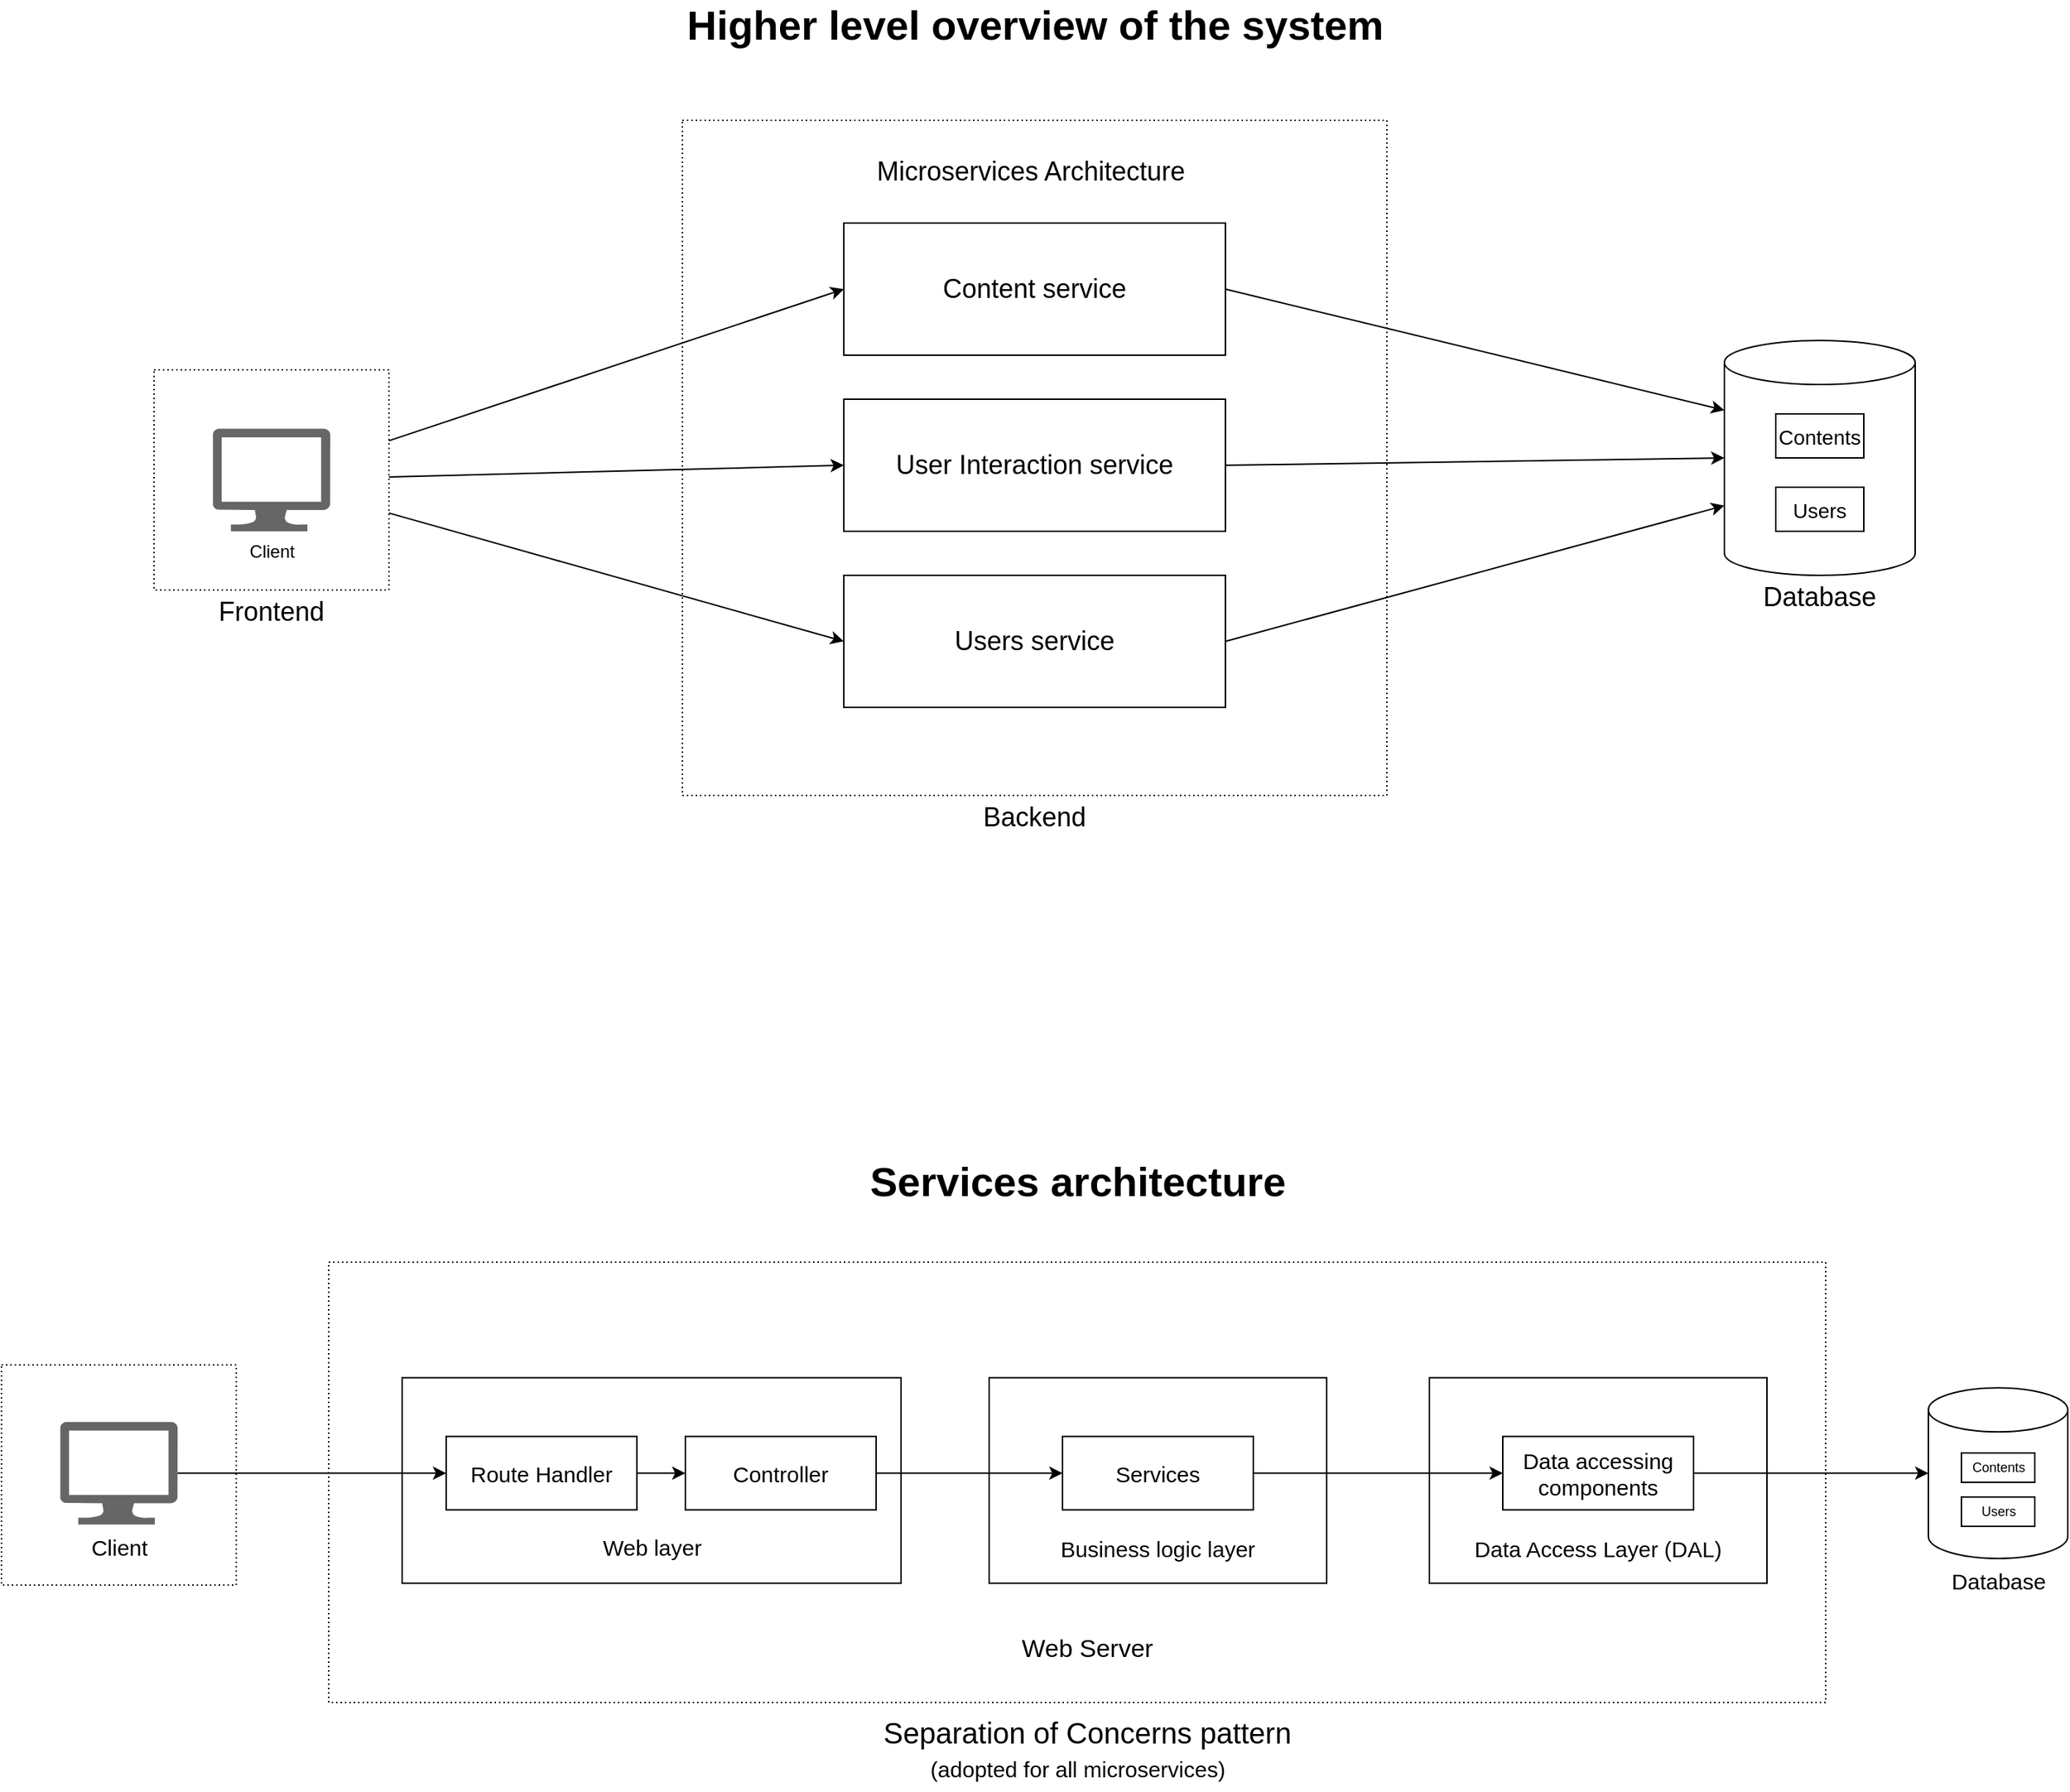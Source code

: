 <mxfile version="16.1.2" type="device"><diagram id="ZLgPkT_Tpb_5mTNqfJ5E" name="Page-1"><mxGraphModel dx="2004" dy="1645" grid="1" gridSize="10" guides="1" tooltips="1" connect="1" arrows="1" fold="1" page="1" pageScale="1" pageWidth="1654" pageHeight="2336" math="0" shadow="0"><root><mxCell id="0"/><mxCell id="1" parent="0"/><mxCell id="79qGrHJDErMFHY6sVtKr-19" value="" style="rounded=0;whiteSpace=wrap;html=1;fontSize=18;dashed=1;dashPattern=1 2;" parent="1" vertex="1"><mxGeometry x="587" y="250" width="480" height="460" as="geometry"/></mxCell><mxCell id="79qGrHJDErMFHY6sVtKr-10" style="edgeStyle=none;rounded=0;orthogonalLoop=1;jettySize=auto;html=1;entryX=0;entryY=0.5;entryDx=0;entryDy=0;" parent="1" source="79qGrHJDErMFHY6sVtKr-8" target="79qGrHJDErMFHY6sVtKr-17" edge="1"><mxGeometry relative="1" as="geometry"><mxPoint x="687" y="495" as="targetPoint"/></mxGeometry></mxCell><mxCell id="79qGrHJDErMFHY6sVtKr-11" style="edgeStyle=none;rounded=0;orthogonalLoop=1;jettySize=auto;html=1;entryX=0;entryY=0.5;entryDx=0;entryDy=0;" parent="1" source="79qGrHJDErMFHY6sVtKr-8" target="79qGrHJDErMFHY6sVtKr-18" edge="1"><mxGeometry relative="1" as="geometry"><mxPoint x="677" y="610" as="targetPoint"/></mxGeometry></mxCell><mxCell id="79qGrHJDErMFHY6sVtKr-8" value="" style="rounded=0;whiteSpace=wrap;html=1;dashed=1;dashPattern=1 2;" parent="1" vertex="1"><mxGeometry x="227" y="420" width="160" height="150" as="geometry"/></mxCell><mxCell id="79qGrHJDErMFHY6sVtKr-9" style="edgeStyle=none;rounded=0;orthogonalLoop=1;jettySize=auto;html=1;entryX=0;entryY=0.5;entryDx=0;entryDy=0;" parent="1" source="79qGrHJDErMFHY6sVtKr-8" target="79qGrHJDErMFHY6sVtKr-16" edge="1"><mxGeometry relative="1" as="geometry"><mxPoint x="677" y="390" as="targetPoint"/></mxGeometry></mxCell><mxCell id="1MrvPiy27Tdy5Amup76G-1" value="Client" style="verticalLabelPosition=bottom;html=1;verticalAlign=top;align=center;strokeColor=none;fillColor=#666666;shape=mxgraph.azure.computer;pointerEvents=1;" parent="1" vertex="1"><mxGeometry x="267" y="460" width="80" height="70" as="geometry"/></mxCell><mxCell id="79qGrHJDErMFHY6sVtKr-15" value="Frontend" style="text;html=1;strokeColor=none;fillColor=none;align=center;verticalAlign=middle;whiteSpace=wrap;rounded=0;dashed=1;dashPattern=1 2;fontSize=18;" parent="1" vertex="1"><mxGeometry x="277" y="570" width="60" height="30" as="geometry"/></mxCell><mxCell id="79qGrHJDErMFHY6sVtKr-23" style="edgeStyle=none;rounded=0;orthogonalLoop=1;jettySize=auto;html=1;entryX=0;entryY=0;entryDx=0;entryDy=47.5;entryPerimeter=0;fontSize=18;exitX=1;exitY=0.5;exitDx=0;exitDy=0;" parent="1" source="79qGrHJDErMFHY6sVtKr-16" target="79qGrHJDErMFHY6sVtKr-22" edge="1"><mxGeometry relative="1" as="geometry"/></mxCell><mxCell id="79qGrHJDErMFHY6sVtKr-16" value="Content service" style="rounded=0;whiteSpace=wrap;html=1;fontSize=18;" parent="1" vertex="1"><mxGeometry x="697" y="320" width="260" height="90" as="geometry"/></mxCell><mxCell id="79qGrHJDErMFHY6sVtKr-24" style="edgeStyle=none;rounded=0;orthogonalLoop=1;jettySize=auto;html=1;fontSize=18;exitX=1;exitY=0.5;exitDx=0;exitDy=0;entryX=0;entryY=0.5;entryDx=0;entryDy=0;entryPerimeter=0;" parent="1" source="79qGrHJDErMFHY6sVtKr-17" target="79qGrHJDErMFHY6sVtKr-22" edge="1"><mxGeometry relative="1" as="geometry"><mxPoint x="1297" y="460" as="targetPoint"/></mxGeometry></mxCell><mxCell id="79qGrHJDErMFHY6sVtKr-17" value="User Interaction service" style="rounded=0;whiteSpace=wrap;html=1;fontSize=18;" parent="1" vertex="1"><mxGeometry x="697" y="440" width="260" height="90" as="geometry"/></mxCell><mxCell id="79qGrHJDErMFHY6sVtKr-25" style="edgeStyle=none;rounded=0;orthogonalLoop=1;jettySize=auto;html=1;fontSize=18;exitX=1;exitY=0.5;exitDx=0;exitDy=0;entryX=0;entryY=0;entryDx=0;entryDy=112.5;entryPerimeter=0;" parent="1" source="79qGrHJDErMFHY6sVtKr-18" target="79qGrHJDErMFHY6sVtKr-22" edge="1"><mxGeometry relative="1" as="geometry"><mxPoint x="1297" y="500" as="targetPoint"/></mxGeometry></mxCell><mxCell id="79qGrHJDErMFHY6sVtKr-18" value="Users service" style="rounded=0;whiteSpace=wrap;html=1;fontSize=18;" parent="1" vertex="1"><mxGeometry x="697" y="560" width="260" height="90" as="geometry"/></mxCell><mxCell id="79qGrHJDErMFHY6sVtKr-20" value="Backend" style="text;html=1;strokeColor=none;fillColor=none;align=center;verticalAlign=middle;whiteSpace=wrap;rounded=0;dashed=1;dashPattern=1 2;fontSize=18;" parent="1" vertex="1"><mxGeometry x="787" y="710" width="80" height="30" as="geometry"/></mxCell><mxCell id="79qGrHJDErMFHY6sVtKr-21" value="Microservices Architecture&amp;nbsp;" style="text;html=1;strokeColor=none;fillColor=none;align=center;verticalAlign=middle;whiteSpace=wrap;rounded=0;dashed=1;dashPattern=1 2;fontSize=18;" parent="1" vertex="1"><mxGeometry x="717" y="270" width="220" height="30" as="geometry"/></mxCell><mxCell id="79qGrHJDErMFHY6sVtKr-22" value="" style="shape=cylinder3;whiteSpace=wrap;html=1;boundedLbl=1;backgroundOutline=1;size=15;fontSize=18;" parent="1" vertex="1"><mxGeometry x="1297" y="400" width="130" height="160" as="geometry"/></mxCell><mxCell id="79qGrHJDErMFHY6sVtKr-32" value="Database" style="text;html=1;strokeColor=none;fillColor=none;align=center;verticalAlign=middle;whiteSpace=wrap;rounded=0;dashed=1;dashPattern=1 2;fontSize=18;" parent="1" vertex="1"><mxGeometry x="1322" y="560" width="80" height="30" as="geometry"/></mxCell><mxCell id="79qGrHJDErMFHY6sVtKr-33" value="&lt;font style=&quot;font-size: 14px&quot;&gt;Contents&lt;/font&gt;" style="rounded=0;whiteSpace=wrap;html=1;fontSize=18;" parent="1" vertex="1"><mxGeometry x="1332" y="450" width="60" height="30" as="geometry"/></mxCell><mxCell id="79qGrHJDErMFHY6sVtKr-35" value="&lt;span style=&quot;font-size: 14px&quot;&gt;Users&lt;/span&gt;" style="rounded=0;whiteSpace=wrap;html=1;fontSize=18;" parent="1" vertex="1"><mxGeometry x="1332" y="500" width="60" height="30" as="geometry"/></mxCell><mxCell id="79qGrHJDErMFHY6sVtKr-36" value="" style="rounded=0;whiteSpace=wrap;html=1;dashed=1;dashPattern=1 2;" parent="1" vertex="1"><mxGeometry x="123" y="1098" width="160" height="150" as="geometry"/></mxCell><mxCell id="79qGrHJDErMFHY6sVtKr-37" value="" style="rounded=0;whiteSpace=wrap;html=1;dashed=1;dashPattern=1 2;" parent="1" vertex="1"><mxGeometry x="346" y="1028" width="1020" height="300" as="geometry"/></mxCell><mxCell id="79qGrHJDErMFHY6sVtKr-38" value="" style="rounded=0;whiteSpace=wrap;html=1;" parent="1" vertex="1"><mxGeometry x="396" y="1106.75" width="340" height="140" as="geometry"/></mxCell><mxCell id="79qGrHJDErMFHY6sVtKr-39" style="edgeStyle=orthogonalEdgeStyle;rounded=0;orthogonalLoop=1;jettySize=auto;html=1;entryX=0;entryY=0.5;entryDx=0;entryDy=0;fontSize=15;" parent="1" source="79qGrHJDErMFHY6sVtKr-40" target="79qGrHJDErMFHY6sVtKr-45" edge="1"><mxGeometry relative="1" as="geometry"/></mxCell><mxCell id="79qGrHJDErMFHY6sVtKr-40" value="&lt;font style=&quot;font-size: 15px&quot;&gt;Client&lt;/font&gt;" style="verticalLabelPosition=bottom;html=1;verticalAlign=top;align=center;strokeColor=none;fillColor=#666666;shape=mxgraph.azure.computer;pointerEvents=1;" parent="1" vertex="1"><mxGeometry x="163" y="1136.75" width="80" height="70" as="geometry"/></mxCell><mxCell id="79qGrHJDErMFHY6sVtKr-41" value="" style="rounded=0;whiteSpace=wrap;html=1;" parent="1" vertex="1"><mxGeometry x="796" y="1106.75" width="230" height="140" as="geometry"/></mxCell><mxCell id="79qGrHJDErMFHY6sVtKr-42" style="edgeStyle=orthogonalEdgeStyle;rounded=0;orthogonalLoop=1;jettySize=auto;html=1;exitX=0.5;exitY=1;exitDx=0;exitDy=0;" parent="1" edge="1"><mxGeometry relative="1" as="geometry"><mxPoint x="886.0" y="1238" as="sourcePoint"/><mxPoint x="886.0" y="1238" as="targetPoint"/></mxGeometry></mxCell><mxCell id="79qGrHJDErMFHY6sVtKr-43" value="" style="shape=cylinder3;whiteSpace=wrap;html=1;boundedLbl=1;backgroundOutline=1;size=15;fontSize=18;" parent="1" vertex="1"><mxGeometry x="1436" y="1113.63" width="95" height="116.25" as="geometry"/></mxCell><mxCell id="79qGrHJDErMFHY6sVtKr-44" value="&lt;font style=&quot;font-size: 15px&quot;&gt;Database&lt;/font&gt;" style="text;html=1;strokeColor=none;fillColor=none;align=center;verticalAlign=middle;whiteSpace=wrap;rounded=0;dashed=1;dashPattern=1 2;fontSize=18;" parent="1" vertex="1"><mxGeometry x="1443.5" y="1229.88" width="80" height="30" as="geometry"/></mxCell><mxCell id="79qGrHJDErMFHY6sVtKr-45" value="&lt;font style=&quot;font-size: 15px&quot;&gt;Route Handler&lt;/font&gt;" style="rounded=0;whiteSpace=wrap;html=1;" parent="1" vertex="1"><mxGeometry x="426" y="1146.75" width="130" height="50" as="geometry"/></mxCell><mxCell id="79qGrHJDErMFHY6sVtKr-46" style="edgeStyle=orthogonalEdgeStyle;rounded=0;orthogonalLoop=1;jettySize=auto;html=1;entryX=0;entryY=0.5;entryDx=0;entryDy=0;fontSize=15;" parent="1" source="79qGrHJDErMFHY6sVtKr-47" target="79qGrHJDErMFHY6sVtKr-51" edge="1"><mxGeometry relative="1" as="geometry"/></mxCell><mxCell id="79qGrHJDErMFHY6sVtKr-47" value="&lt;font style=&quot;font-size: 15px&quot;&gt;Controller&lt;/font&gt;" style="rounded=0;whiteSpace=wrap;html=1;" parent="1" vertex="1"><mxGeometry x="589" y="1146.75" width="130" height="50" as="geometry"/></mxCell><mxCell id="79qGrHJDErMFHY6sVtKr-48" value="Web layer" style="text;html=1;strokeColor=none;fillColor=none;align=center;verticalAlign=middle;whiteSpace=wrap;rounded=0;fontSize=15;" parent="1" vertex="1"><mxGeometry x="524.5" y="1206.75" width="83" height="30" as="geometry"/></mxCell><mxCell id="79qGrHJDErMFHY6sVtKr-49" value="" style="endArrow=classic;html=1;rounded=0;fontSize=15;exitX=1;exitY=0.5;exitDx=0;exitDy=0;entryX=0;entryY=0.5;entryDx=0;entryDy=0;" parent="1" source="79qGrHJDErMFHY6sVtKr-45" target="79qGrHJDErMFHY6sVtKr-47" edge="1"><mxGeometry width="50" height="50" relative="1" as="geometry"><mxPoint x="596" y="1236.75" as="sourcePoint"/><mxPoint x="646" y="1186.75" as="targetPoint"/></mxGeometry></mxCell><mxCell id="79qGrHJDErMFHY6sVtKr-50" value="&lt;font style=&quot;font-size: 15px&quot;&gt;Business logic layer&lt;/font&gt;" style="text;html=1;strokeColor=none;fillColor=none;align=center;verticalAlign=middle;whiteSpace=wrap;rounded=0;fontSize=15;" parent="1" vertex="1"><mxGeometry x="825.25" y="1208" width="171.5" height="30" as="geometry"/></mxCell><mxCell id="79qGrHJDErMFHY6sVtKr-51" value="&lt;font style=&quot;font-size: 15px&quot;&gt;Services&lt;/font&gt;" style="rounded=0;whiteSpace=wrap;html=1;" parent="1" vertex="1"><mxGeometry x="846" y="1146.75" width="130" height="50" as="geometry"/></mxCell><mxCell id="79qGrHJDErMFHY6sVtKr-52" value="" style="rounded=0;whiteSpace=wrap;html=1;" parent="1" vertex="1"><mxGeometry x="1096" y="1106.75" width="230" height="140" as="geometry"/></mxCell><mxCell id="79qGrHJDErMFHY6sVtKr-53" style="edgeStyle=orthogonalEdgeStyle;rounded=0;orthogonalLoop=1;jettySize=auto;html=1;exitX=0.5;exitY=1;exitDx=0;exitDy=0;" parent="1" edge="1"><mxGeometry relative="1" as="geometry"><mxPoint x="1186.0" y="1238" as="sourcePoint"/><mxPoint x="1186.0" y="1238" as="targetPoint"/></mxGeometry></mxCell><mxCell id="79qGrHJDErMFHY6sVtKr-54" value="&lt;font style=&quot;font-size: 15px&quot;&gt;Data Access Layer (DAL)&lt;/font&gt;" style="text;html=1;strokeColor=none;fillColor=none;align=center;verticalAlign=middle;whiteSpace=wrap;rounded=0;fontSize=15;" parent="1" vertex="1"><mxGeometry x="1125.25" y="1208" width="171.5" height="30" as="geometry"/></mxCell><mxCell id="79qGrHJDErMFHY6sVtKr-55" value="&lt;font style=&quot;font-size: 15px&quot;&gt;Data accessing components&lt;/font&gt;" style="rounded=0;whiteSpace=wrap;html=1;" parent="1" vertex="1"><mxGeometry x="1146" y="1146.75" width="130" height="50" as="geometry"/></mxCell><mxCell id="79qGrHJDErMFHY6sVtKr-56" value="" style="endArrow=classic;html=1;rounded=0;fontSize=15;exitX=1;exitY=0.5;exitDx=0;exitDy=0;entryX=0;entryY=0.5;entryDx=0;entryDy=0;" parent="1" source="79qGrHJDErMFHY6sVtKr-51" target="79qGrHJDErMFHY6sVtKr-55" edge="1"><mxGeometry width="50" height="50" relative="1" as="geometry"><mxPoint x="1186" y="1336.75" as="sourcePoint"/><mxPoint x="1236" y="1286.75" as="targetPoint"/></mxGeometry></mxCell><mxCell id="79qGrHJDErMFHY6sVtKr-57" value="" style="endArrow=classic;html=1;rounded=0;fontSize=15;exitX=1;exitY=0.5;exitDx=0;exitDy=0;entryX=0;entryY=0.5;entryDx=0;entryDy=0;entryPerimeter=0;" parent="1" source="79qGrHJDErMFHY6sVtKr-55" target="79qGrHJDErMFHY6sVtKr-43" edge="1"><mxGeometry width="50" height="50" relative="1" as="geometry"><mxPoint x="1086" y="1558" as="sourcePoint"/><mxPoint x="1136" y="1508" as="targetPoint"/></mxGeometry></mxCell><mxCell id="79qGrHJDErMFHY6sVtKr-58" value="Contents" style="rounded=0;whiteSpace=wrap;html=1;fontSize=9;" parent="1" vertex="1"><mxGeometry x="1458.5" y="1158" width="50" height="20" as="geometry"/></mxCell><mxCell id="79qGrHJDErMFHY6sVtKr-59" value="Users" style="rounded=0;whiteSpace=wrap;html=1;fontSize=9;" parent="1" vertex="1"><mxGeometry x="1458.5" y="1188" width="50" height="20" as="geometry"/></mxCell><mxCell id="79qGrHJDErMFHY6sVtKr-60" value="&lt;font style=&quot;font-size: 17px&quot;&gt;Web Server&lt;/font&gt;" style="text;html=1;strokeColor=none;fillColor=none;align=center;verticalAlign=middle;whiteSpace=wrap;rounded=0;fontSize=15;" parent="1" vertex="1"><mxGeometry x="806" y="1276.75" width="114" height="30" as="geometry"/></mxCell><mxCell id="79qGrHJDErMFHY6sVtKr-61" value="&lt;font style=&quot;font-size: 20px&quot;&gt;Separation of Concerns pattern&lt;/font&gt;" style="text;html=1;strokeColor=none;fillColor=none;align=center;verticalAlign=middle;whiteSpace=wrap;rounded=0;fontSize=15;" parent="1" vertex="1"><mxGeometry x="698" y="1328" width="330" height="40" as="geometry"/></mxCell><mxCell id="79qGrHJDErMFHY6sVtKr-62" value="&lt;font style=&quot;font-size: 15px&quot;&gt;(adopted for all microservices)&lt;/font&gt;" style="text;html=1;strokeColor=none;fillColor=none;align=center;verticalAlign=middle;whiteSpace=wrap;rounded=0;fontSize=15;" parent="1" vertex="1"><mxGeometry x="722.5" y="1358" width="267" height="30" as="geometry"/></mxCell><mxCell id="79qGrHJDErMFHY6sVtKr-64" value="&lt;b&gt;&lt;font style=&quot;font-size: 28px&quot;&gt;Higher level overview of the system&lt;/font&gt;&lt;/b&gt;" style="text;html=1;strokeColor=none;fillColor=none;align=center;verticalAlign=middle;whiteSpace=wrap;rounded=0;fontSize=14;" parent="1" vertex="1"><mxGeometry x="556" y="170" width="543" height="30" as="geometry"/></mxCell><mxCell id="79qGrHJDErMFHY6sVtKr-65" value="&lt;b&gt;&lt;font style=&quot;font-size: 28px&quot;&gt;Services architecture&lt;/font&gt;&lt;/b&gt;" style="text;html=1;strokeColor=none;fillColor=none;align=center;verticalAlign=middle;whiteSpace=wrap;rounded=0;fontSize=14;" parent="1" vertex="1"><mxGeometry x="584.5" y="958" width="543" height="30" as="geometry"/></mxCell></root></mxGraphModel></diagram></mxfile>